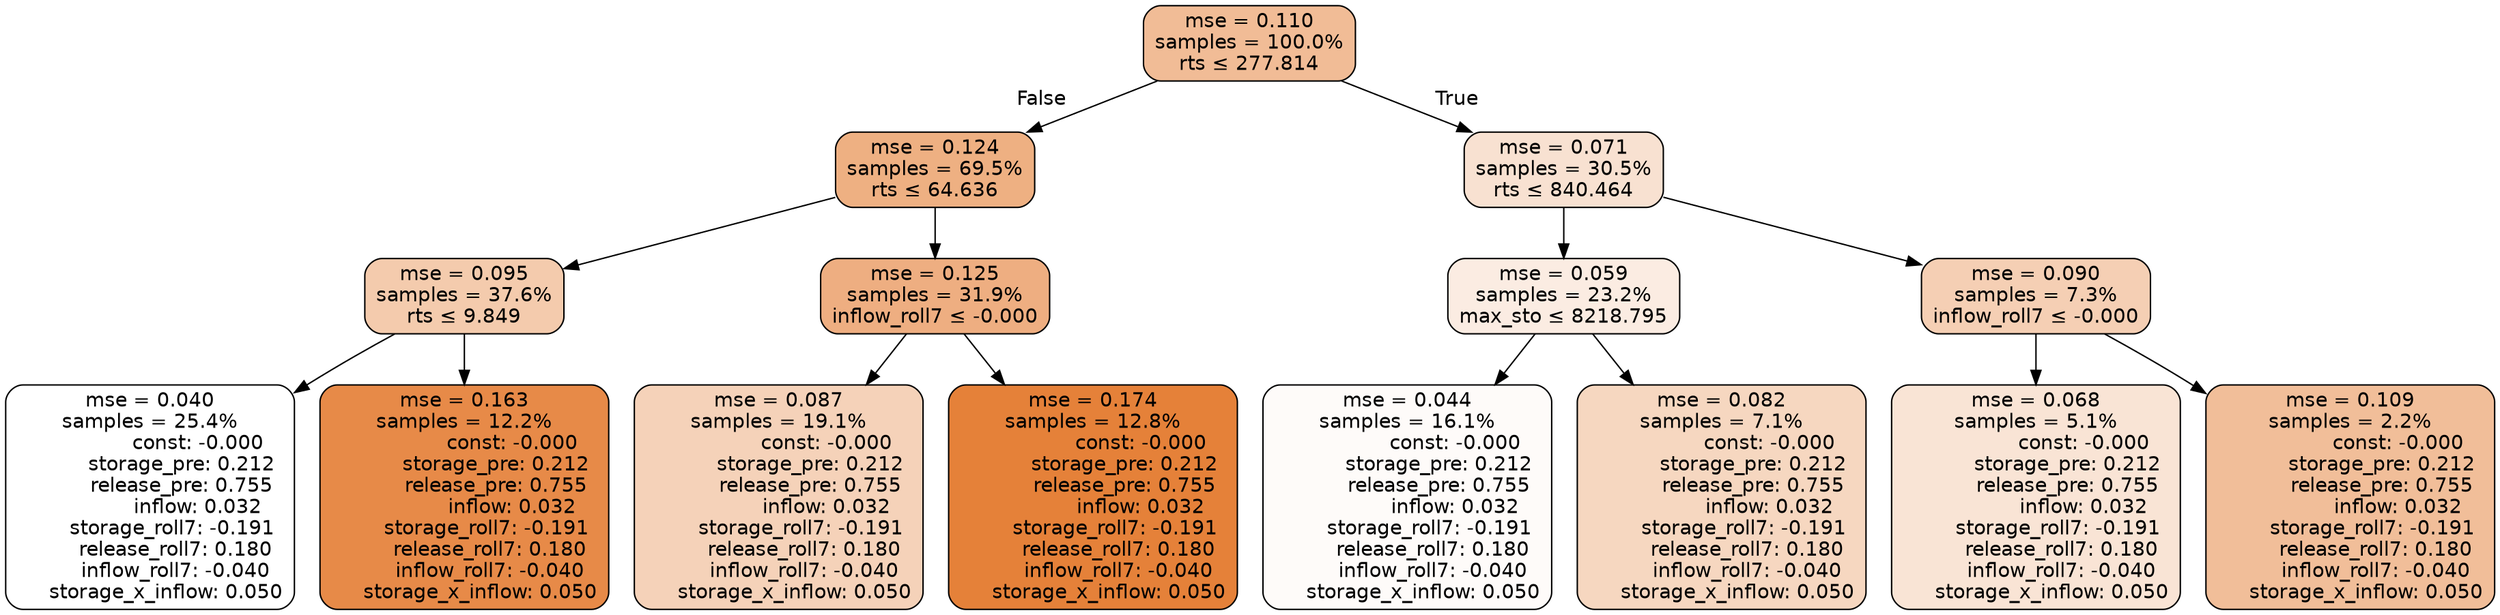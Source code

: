 digraph tree {
node [shape=rectangle, style="filled, rounded", color="black", fontname=helvetica] ;
edge [fontname=helvetica] ;
	"0" [label="mse = 0.110
samples = 100.0%
rts &le; 277.814", fillcolor="#f1bc96"]
	"1" [label="mse = 0.124
samples = 69.5%
rts &le; 64.636", fillcolor="#eeb082"]
	"2" [label="mse = 0.095
samples = 37.6%
rts &le; 9.849", fillcolor="#f4cbad"]
	"3" [label="mse = 0.040
samples = 25.4%
               const: -0.000
          storage_pre: 0.212
          release_pre: 0.755
               inflow: 0.032
       storage_roll7: -0.191
        release_roll7: 0.180
        inflow_roll7: -0.040
     storage_x_inflow: 0.050", fillcolor="#ffffff"]
	"4" [label="mse = 0.163
samples = 12.2%
               const: -0.000
          storage_pre: 0.212
          release_pre: 0.755
               inflow: 0.032
       storage_roll7: -0.191
        release_roll7: 0.180
        inflow_roll7: -0.040
     storage_x_inflow: 0.050", fillcolor="#e78a48"]
	"5" [label="mse = 0.125
samples = 31.9%
inflow_roll7 &le; -0.000", fillcolor="#eeae81"]
	"6" [label="mse = 0.087
samples = 19.1%
               const: -0.000
          storage_pre: 0.212
          release_pre: 0.755
               inflow: 0.032
       storage_roll7: -0.191
        release_roll7: 0.180
        inflow_roll7: -0.040
     storage_x_inflow: 0.050", fillcolor="#f5d2b9"]
	"7" [label="mse = 0.174
samples = 12.8%
               const: -0.000
          storage_pre: 0.212
          release_pre: 0.755
               inflow: 0.032
       storage_roll7: -0.191
        release_roll7: 0.180
        inflow_roll7: -0.040
     storage_x_inflow: 0.050", fillcolor="#e58139"]
	"8" [label="mse = 0.071
samples = 30.5%
rts &le; 840.464", fillcolor="#f8e1d1"]
	"9" [label="mse = 0.059
samples = 23.2%
max_sto &le; 8218.795", fillcolor="#fbece2"]
	"10" [label="mse = 0.044
samples = 16.1%
               const: -0.000
          storage_pre: 0.212
          release_pre: 0.755
               inflow: 0.032
       storage_roll7: -0.191
        release_roll7: 0.180
        inflow_roll7: -0.040
     storage_x_inflow: 0.050", fillcolor="#fefbf9"]
	"11" [label="mse = 0.082
samples = 7.1%
               const: -0.000
          storage_pre: 0.212
          release_pre: 0.755
               inflow: 0.032
       storage_roll7: -0.191
        release_roll7: 0.180
        inflow_roll7: -0.040
     storage_x_inflow: 0.050", fillcolor="#f6d7c0"]
	"12" [label="mse = 0.090
samples = 7.3%
inflow_roll7 &le; -0.000", fillcolor="#f5cfb4"]
	"13" [label="mse = 0.068
samples = 5.1%
               const: -0.000
          storage_pre: 0.212
          release_pre: 0.755
               inflow: 0.032
       storage_roll7: -0.191
        release_roll7: 0.180
        inflow_roll7: -0.040
     storage_x_inflow: 0.050", fillcolor="#f9e4d5"]
	"14" [label="mse = 0.109
samples = 2.2%
               const: -0.000
          storage_pre: 0.212
          release_pre: 0.755
               inflow: 0.032
       storage_roll7: -0.191
        release_roll7: 0.180
        inflow_roll7: -0.040
     storage_x_inflow: 0.050", fillcolor="#f1be99"]

	"0" -> "1" [labeldistance=2.5, labelangle=45, headlabel="False"]
	"1" -> "2"
	"2" -> "3"
	"2" -> "4"
	"1" -> "5"
	"5" -> "6"
	"5" -> "7"
	"0" -> "8" [labeldistance=2.5, labelangle=-45, headlabel="True"]
	"8" -> "9"
	"9" -> "10"
	"9" -> "11"
	"8" -> "12"
	"12" -> "13"
	"12" -> "14"
}